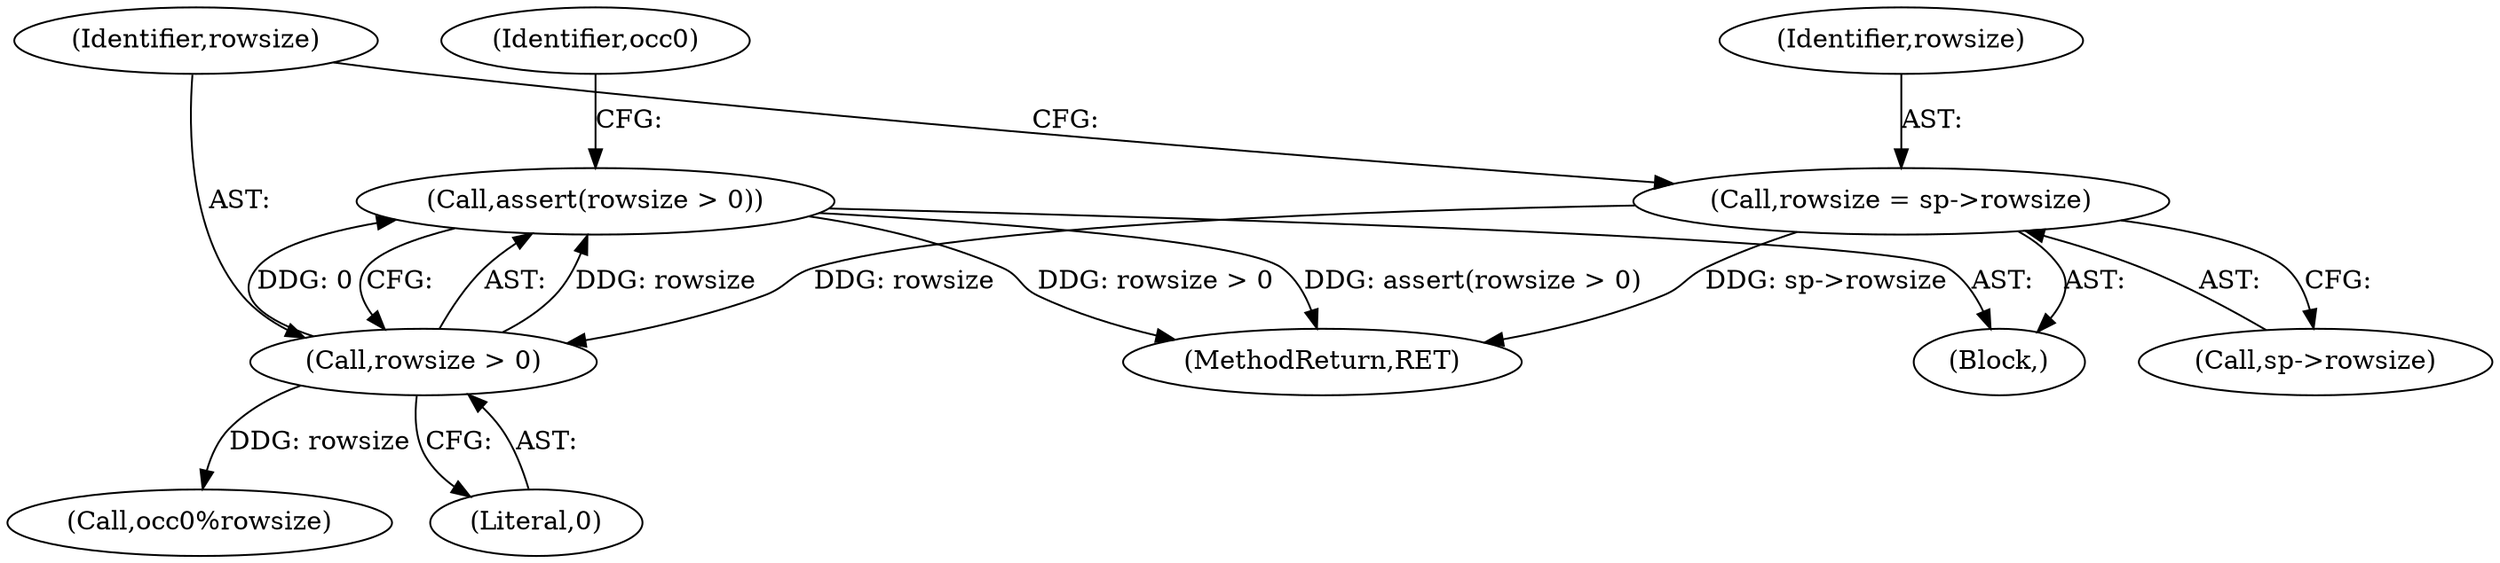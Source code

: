 digraph "0_libtiff_3ca657a8793dd011bf869695d72ad31c779c3cc1_0@API" {
"1000134" [label="(Call,assert(rowsize > 0))"];
"1000135" [label="(Call,rowsize > 0)"];
"1000129" [label="(Call,rowsize = sp->rowsize)"];
"1000131" [label="(Call,sp->rowsize)"];
"1000140" [label="(Call,occ0%rowsize)"];
"1000130" [label="(Identifier,rowsize)"];
"1000136" [label="(Identifier,rowsize)"];
"1000137" [label="(Literal,0)"];
"1000141" [label="(Identifier,occ0)"];
"1000127" [label="(Block,)"];
"1000129" [label="(Call,rowsize = sp->rowsize)"];
"1000134" [label="(Call,assert(rowsize > 0))"];
"1000170" [label="(MethodReturn,RET)"];
"1000135" [label="(Call,rowsize > 0)"];
"1000134" -> "1000127"  [label="AST: "];
"1000134" -> "1000135"  [label="CFG: "];
"1000135" -> "1000134"  [label="AST: "];
"1000141" -> "1000134"  [label="CFG: "];
"1000134" -> "1000170"  [label="DDG: assert(rowsize > 0)"];
"1000134" -> "1000170"  [label="DDG: rowsize > 0"];
"1000135" -> "1000134"  [label="DDG: rowsize"];
"1000135" -> "1000134"  [label="DDG: 0"];
"1000135" -> "1000137"  [label="CFG: "];
"1000136" -> "1000135"  [label="AST: "];
"1000137" -> "1000135"  [label="AST: "];
"1000129" -> "1000135"  [label="DDG: rowsize"];
"1000135" -> "1000140"  [label="DDG: rowsize"];
"1000129" -> "1000127"  [label="AST: "];
"1000129" -> "1000131"  [label="CFG: "];
"1000130" -> "1000129"  [label="AST: "];
"1000131" -> "1000129"  [label="AST: "];
"1000136" -> "1000129"  [label="CFG: "];
"1000129" -> "1000170"  [label="DDG: sp->rowsize"];
}
